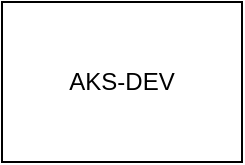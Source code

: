<mxfile version="20.8.4" type="github"><diagram id="m15Tjr73sVxIYBePw6SD" name="Page-1"><mxGraphModel dx="1408" dy="744" grid="1" gridSize="10" guides="1" tooltips="1" connect="1" arrows="1" fold="1" page="1" pageScale="1" pageWidth="850" pageHeight="1100" math="0" shadow="0"><root><mxCell id="0"/><mxCell id="1" parent="0"/><mxCell id="RcFaCQYLwoQk9CxFZBun-1" value="AKS-DEV" style="rounded=0;whiteSpace=wrap;html=1;" vertex="1" parent="1"><mxGeometry x="360" y="320" width="120" height="80" as="geometry"/></mxCell></root></mxGraphModel></diagram></mxfile>